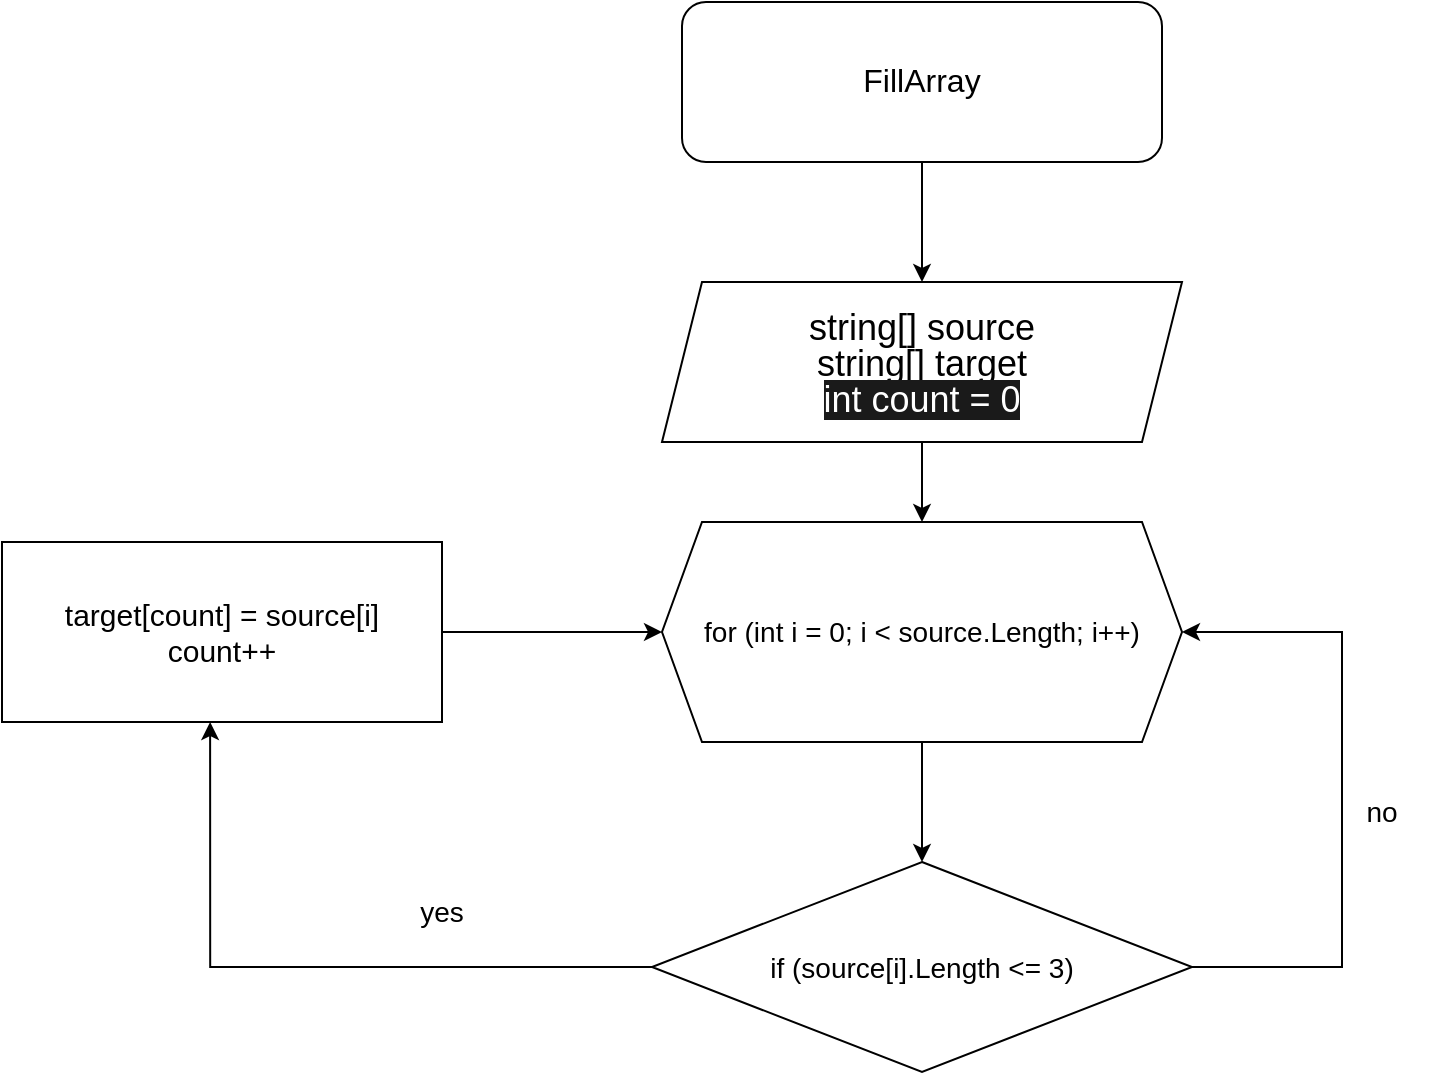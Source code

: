 <mxfile>
    <diagram id="AA-iZWxk02J4S4xOv7AG" name="Страница 1">
        <mxGraphModel dx="736" dy="490" grid="1" gridSize="10" guides="1" tooltips="1" connect="1" arrows="1" fold="1" page="1" pageScale="1" pageWidth="827" pageHeight="1169" background="none" math="0" shadow="0">
            <root>
                <mxCell id="0"/>
                <mxCell id="1" parent="0"/>
                <mxCell id="2" value="" style="edgeStyle=orthogonalEdgeStyle;rounded=0;orthogonalLoop=1;jettySize=auto;html=1;" edge="1" parent="1" source="3" target="5">
                    <mxGeometry relative="1" as="geometry"/>
                </mxCell>
                <mxCell id="3" value="&lt;div style=&quot;line-height: 18px;&quot;&gt;&lt;font style=&quot;font-size: 16px;&quot;&gt;FillArray&lt;/font&gt;&lt;br&gt;&lt;/div&gt;" style="rounded=1;whiteSpace=wrap;html=1;fillColor=default;" vertex="1" parent="1">
                    <mxGeometry x="370" y="50" width="240" height="80" as="geometry"/>
                </mxCell>
                <mxCell id="4" value="" style="edgeStyle=orthogonalEdgeStyle;rounded=0;orthogonalLoop=1;jettySize=auto;html=1;" edge="1" parent="1" source="5" target="7">
                    <mxGeometry relative="1" as="geometry"/>
                </mxCell>
                <mxCell id="5" value="&lt;div style=&quot;line-height: 18px; font-size: 18px;&quot;&gt;string[] source&lt;br&gt;&lt;/div&gt;&lt;div style=&quot;line-height: 18px; font-size: 18px;&quot;&gt;&lt;div style=&quot;line-height: 18px;&quot;&gt;string[] target&lt;br&gt;&lt;/div&gt;&lt;div style=&quot;line-height: 18px;&quot;&gt;&lt;font color=&quot;#ffffff&quot; style=&quot;font-size: 18px; background-color: rgb(26, 26, 26);&quot;&gt;int count = 0&lt;/font&gt;&lt;/div&gt;&lt;/div&gt;" style="shape=parallelogram;perimeter=parallelogramPerimeter;whiteSpace=wrap;html=1;fixedSize=1;" vertex="1" parent="1">
                    <mxGeometry x="360" y="190" width="260" height="80" as="geometry"/>
                </mxCell>
                <mxCell id="6" value="" style="edgeStyle=orthogonalEdgeStyle;rounded=0;orthogonalLoop=1;jettySize=auto;html=1;" edge="1" parent="1" source="7" target="9">
                    <mxGeometry relative="1" as="geometry"/>
                </mxCell>
                <mxCell id="7" value="&lt;div style=&quot;line-height: 18px;&quot;&gt;&lt;font style=&quot;font-size: 14px;&quot;&gt;  for (int i = 0; i &amp;lt; source.Length; i++)&lt;/font&gt;&lt;br&gt;&lt;/div&gt;" style="shape=hexagon;perimeter=hexagonPerimeter2;whiteSpace=wrap;html=1;fixedSize=1;" vertex="1" parent="1">
                    <mxGeometry x="360" y="310" width="260" height="110" as="geometry"/>
                </mxCell>
                <mxCell id="8" style="edgeStyle=orthogonalEdgeStyle;rounded=0;orthogonalLoop=1;jettySize=auto;html=1;entryX=1;entryY=0.5;entryDx=0;entryDy=0;" edge="1" parent="1" source="9" target="7">
                    <mxGeometry relative="1" as="geometry">
                        <Array as="points">
                            <mxPoint x="700" y="533"/>
                            <mxPoint x="700" y="365"/>
                        </Array>
                    </mxGeometry>
                </mxCell>
                <mxCell id="9" value="&lt;font style=&quot;font-size: 14px;&quot;&gt;if (source[i].Length &amp;lt;= 3)&lt;/font&gt;" style="rhombus;whiteSpace=wrap;html=1;" vertex="1" parent="1">
                    <mxGeometry x="355" y="480" width="270" height="105" as="geometry"/>
                </mxCell>
                <mxCell id="10" value="" style="edgeStyle=orthogonalEdgeStyle;rounded=0;orthogonalLoop=1;jettySize=auto;html=1;" edge="1" parent="1" source="11" target="7">
                    <mxGeometry relative="1" as="geometry"/>
                </mxCell>
                <mxCell id="11" value="&lt;font style=&quot;font-size: 15px;&quot;&gt;target[count] = source[i]&lt;br&gt;count++&lt;/font&gt;" style="rounded=0;whiteSpace=wrap;html=1;" vertex="1" parent="1">
                    <mxGeometry x="30" y="320" width="220" height="90" as="geometry"/>
                </mxCell>
                <mxCell id="12" style="edgeStyle=orthogonalEdgeStyle;rounded=0;orthogonalLoop=1;jettySize=auto;html=1;entryX=0.473;entryY=1;entryDx=0;entryDy=0;entryPerimeter=0;" edge="1" parent="1" source="9" target="11">
                    <mxGeometry relative="1" as="geometry"/>
                </mxCell>
                <mxCell id="13" value="&lt;font style=&quot;font-size: 14px;&quot;&gt;yes&lt;/font&gt;" style="text;html=1;strokeColor=none;fillColor=none;align=center;verticalAlign=middle;whiteSpace=wrap;rounded=0;" vertex="1" parent="1">
                    <mxGeometry x="220" y="490" width="60" height="30" as="geometry"/>
                </mxCell>
                <mxCell id="14" value="&lt;font style=&quot;font-size: 14px;&quot;&gt;no&lt;/font&gt;" style="text;html=1;strokeColor=none;fillColor=none;align=center;verticalAlign=middle;whiteSpace=wrap;rounded=0;" vertex="1" parent="1">
                    <mxGeometry x="690" y="440" width="60" height="30" as="geometry"/>
                </mxCell>
            </root>
        </mxGraphModel>
    </diagram>
</mxfile>